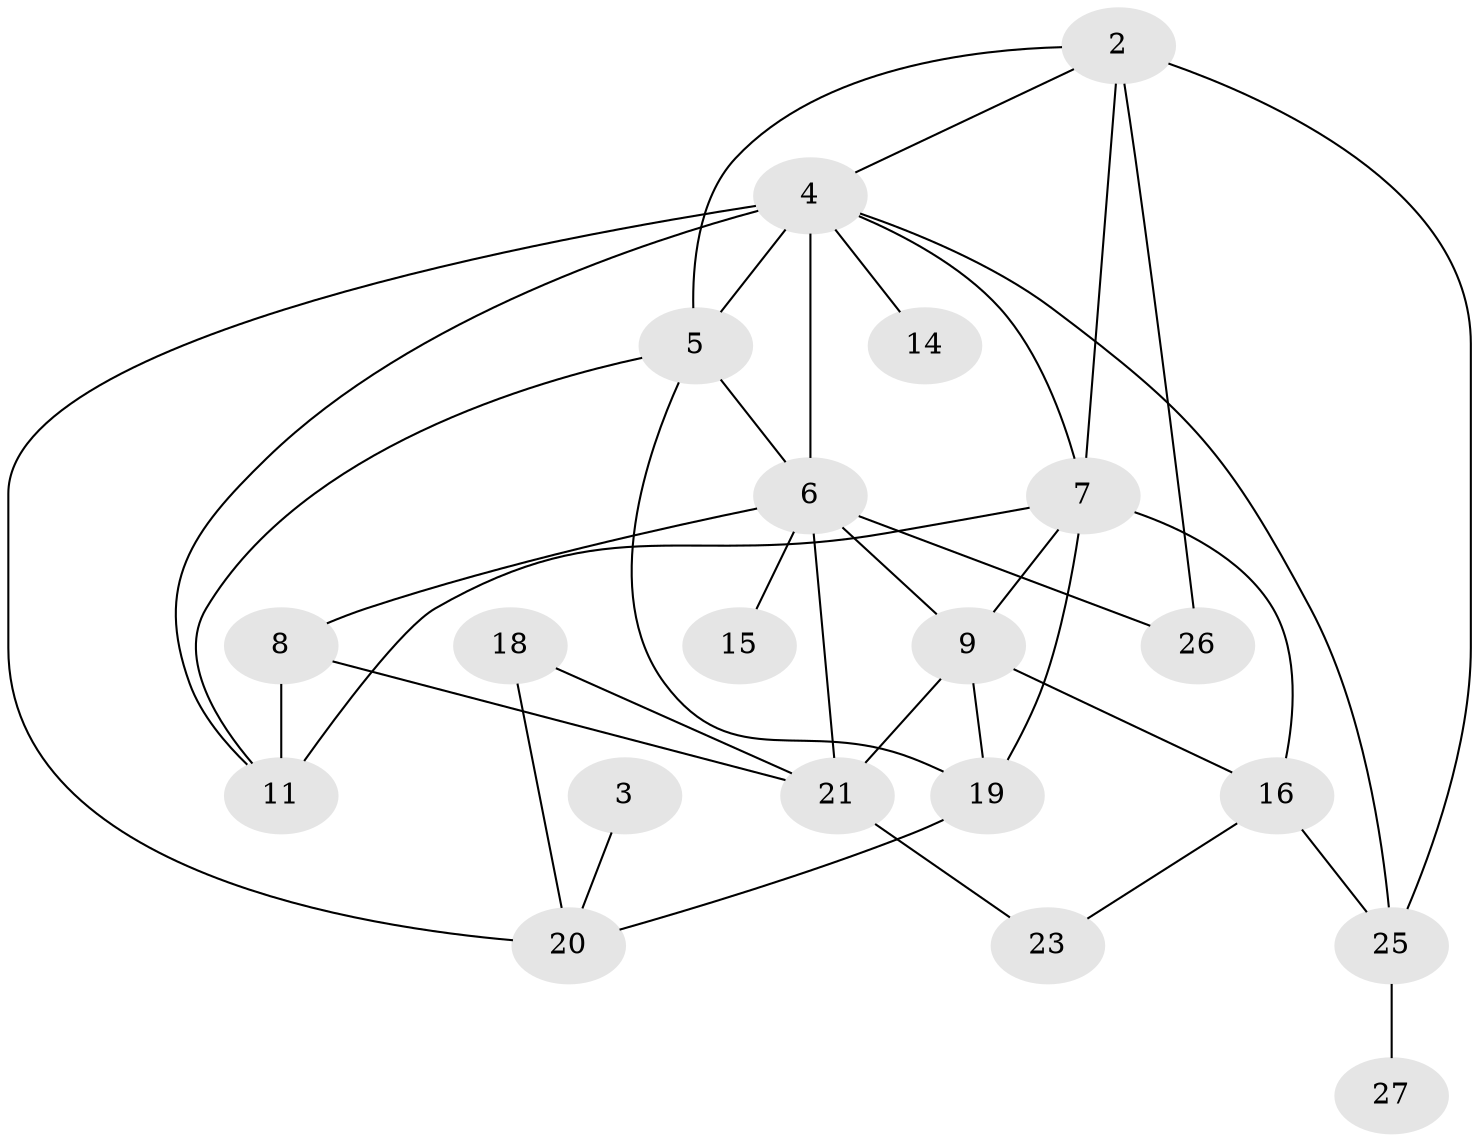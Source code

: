 // original degree distribution, {1: 0.1111111111111111, 5: 0.1111111111111111, 6: 0.05555555555555555, 2: 0.25925925925925924, 4: 0.2037037037037037, 0: 0.1111111111111111, 3: 0.14814814814814814}
// Generated by graph-tools (version 1.1) at 2025/33/03/09/25 02:33:41]
// undirected, 20 vertices, 37 edges
graph export_dot {
graph [start="1"]
  node [color=gray90,style=filled];
  2;
  3;
  4;
  5;
  6;
  7;
  8;
  9;
  11;
  14;
  15;
  16;
  18;
  19;
  20;
  21;
  23;
  25;
  26;
  27;
  2 -- 4 [weight=1.0];
  2 -- 5 [weight=1.0];
  2 -- 7 [weight=1.0];
  2 -- 25 [weight=1.0];
  2 -- 26 [weight=1.0];
  3 -- 20 [weight=1.0];
  4 -- 5 [weight=3.0];
  4 -- 6 [weight=1.0];
  4 -- 7 [weight=1.0];
  4 -- 11 [weight=1.0];
  4 -- 14 [weight=1.0];
  4 -- 20 [weight=1.0];
  4 -- 25 [weight=1.0];
  5 -- 6 [weight=1.0];
  5 -- 11 [weight=1.0];
  5 -- 19 [weight=1.0];
  6 -- 8 [weight=1.0];
  6 -- 9 [weight=1.0];
  6 -- 15 [weight=1.0];
  6 -- 21 [weight=1.0];
  6 -- 26 [weight=1.0];
  7 -- 9 [weight=1.0];
  7 -- 11 [weight=2.0];
  7 -- 16 [weight=3.0];
  7 -- 19 [weight=2.0];
  8 -- 11 [weight=1.0];
  8 -- 21 [weight=2.0];
  9 -- 16 [weight=2.0];
  9 -- 19 [weight=1.0];
  9 -- 21 [weight=2.0];
  16 -- 23 [weight=1.0];
  16 -- 25 [weight=1.0];
  18 -- 20 [weight=1.0];
  18 -- 21 [weight=1.0];
  19 -- 20 [weight=1.0];
  21 -- 23 [weight=1.0];
  25 -- 27 [weight=1.0];
}
